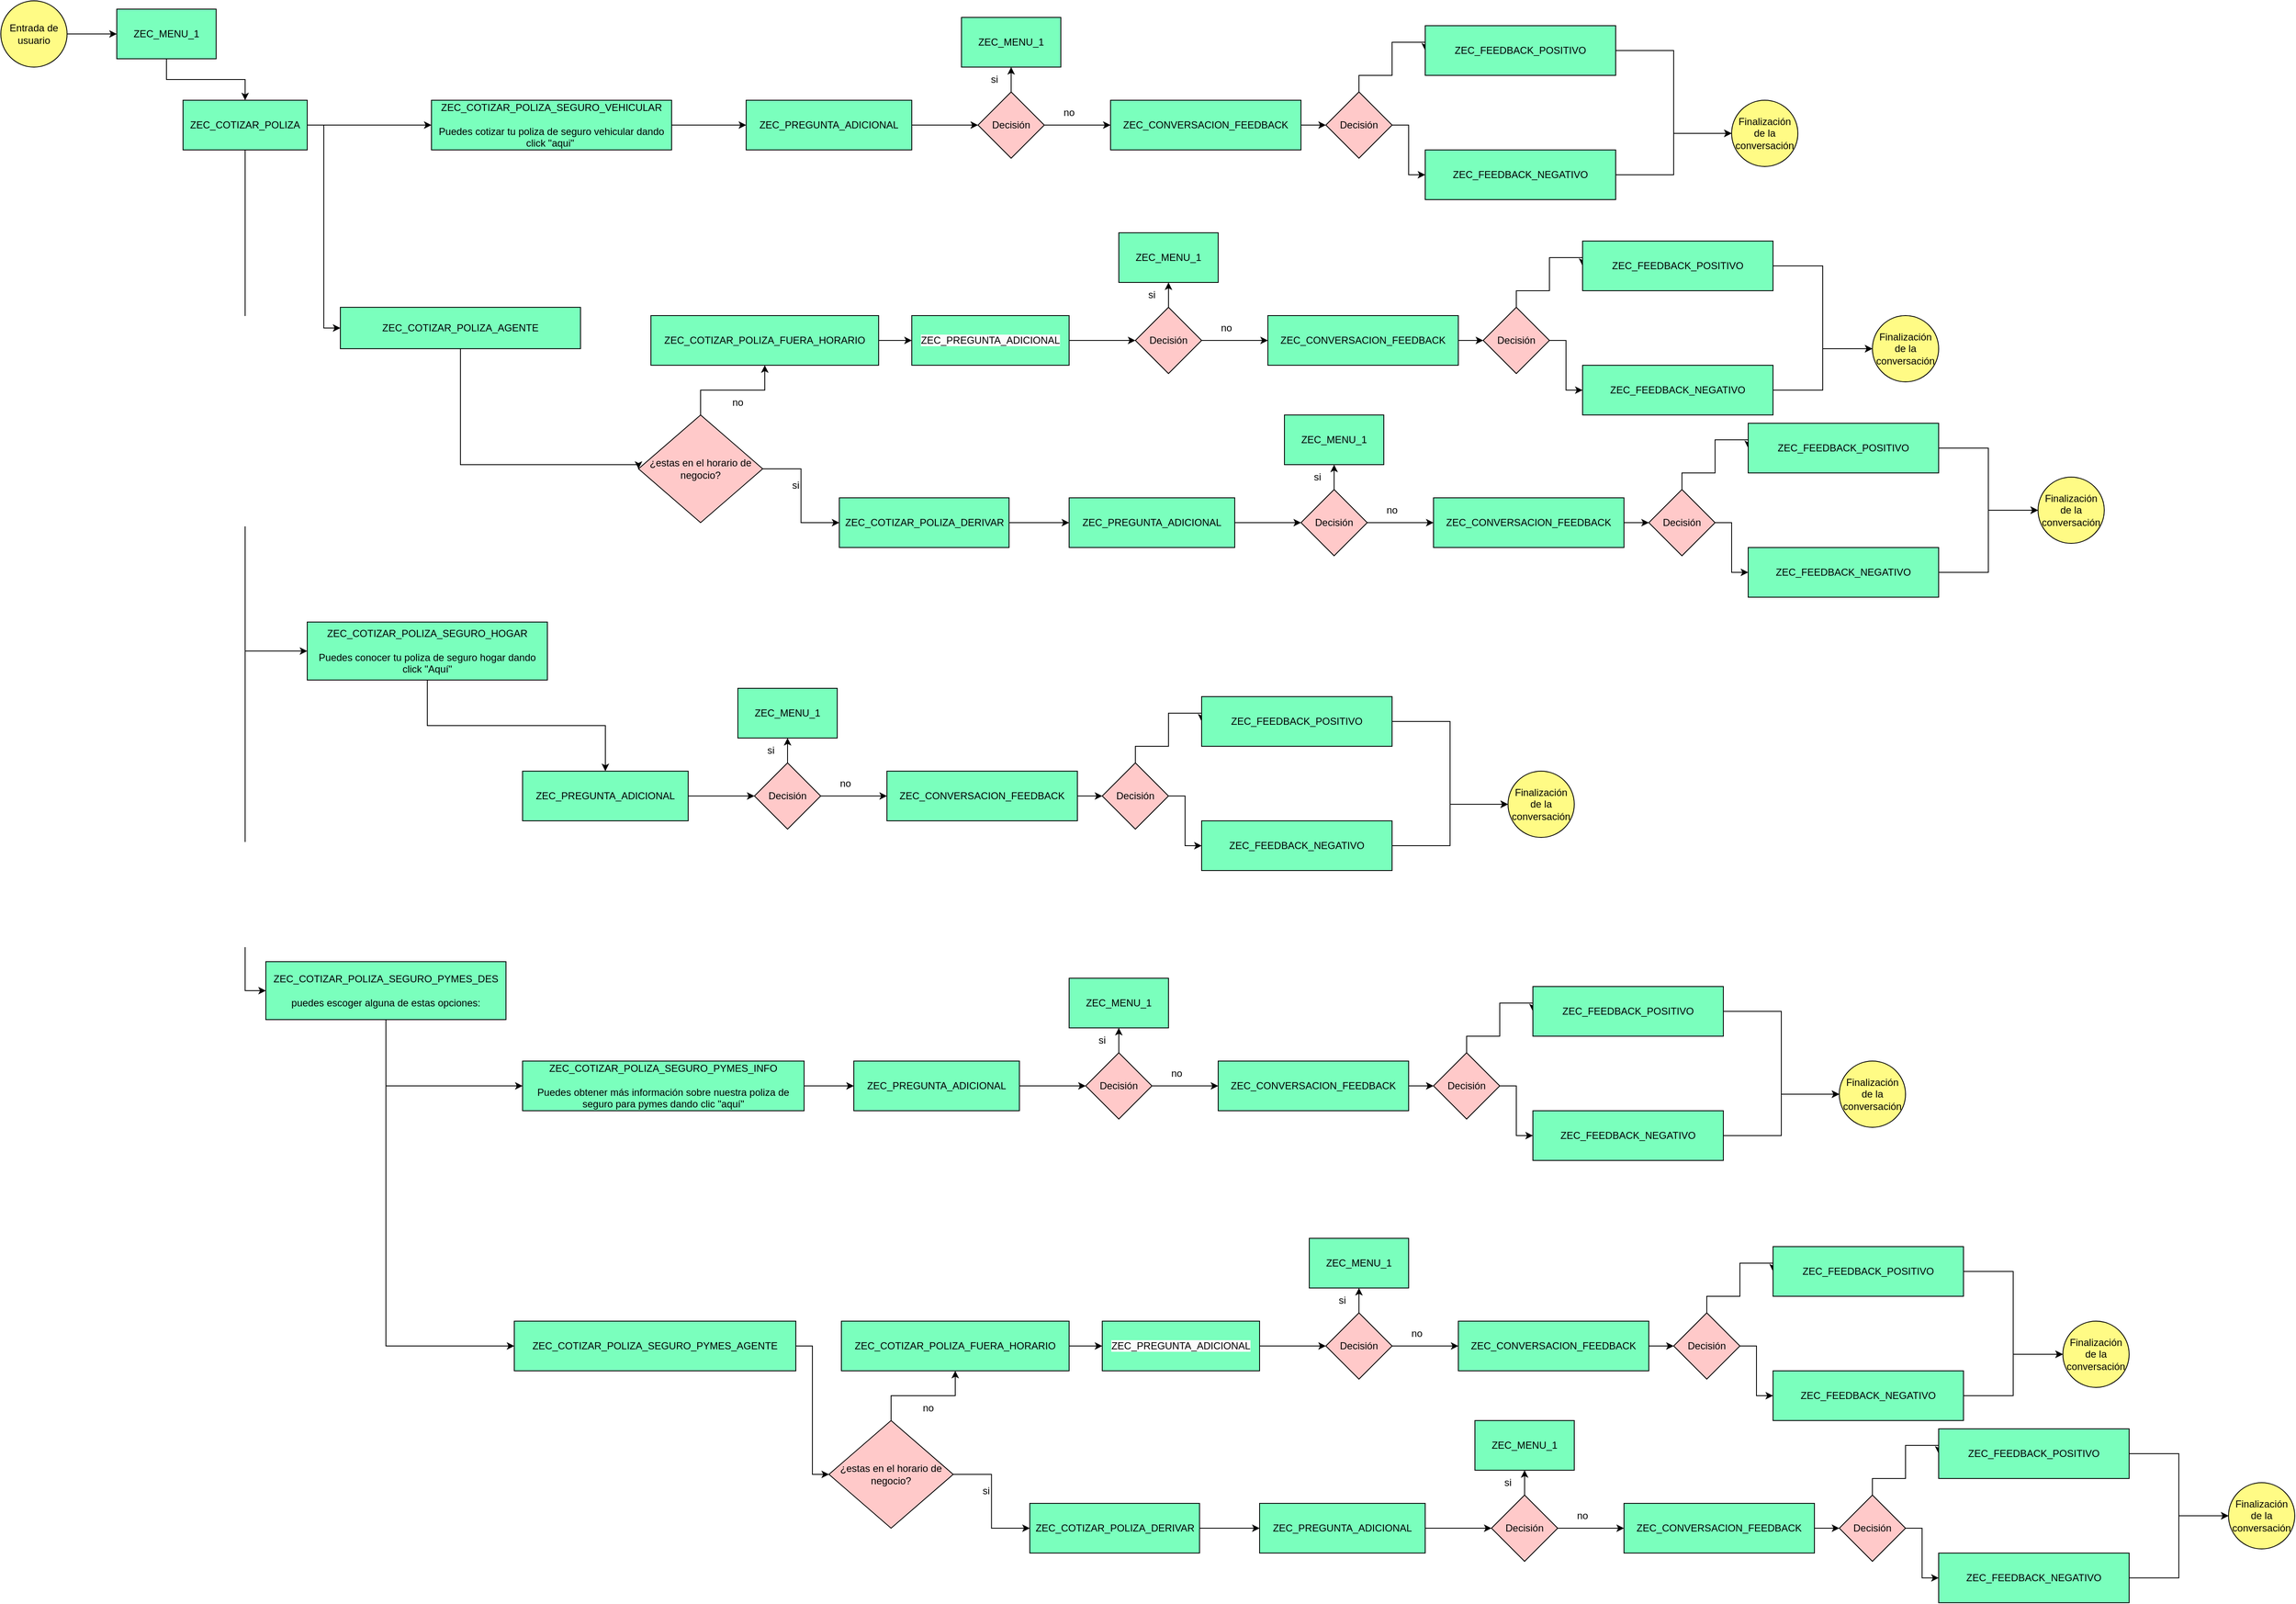 <mxfile version="21.5.1" type="device">
  <diagram name="Página-1" id="nQc89g_88eb2T7L6-0xY">
    <mxGraphModel dx="4780" dy="2547" grid="1" gridSize="10" guides="1" tooltips="1" connect="1" arrows="1" fold="1" page="1" pageScale="1" pageWidth="100000" pageHeight="100000" math="0" shadow="0">
      <root>
        <mxCell id="0" />
        <mxCell id="1" parent="0" />
        <mxCell id="BR3RLelEtrwsrw1Q8xxV-4" value="" style="edgeStyle=orthogonalEdgeStyle;rounded=0;orthogonalLoop=1;jettySize=auto;html=1;" edge="1" parent="1" source="BR3RLelEtrwsrw1Q8xxV-1" target="BR3RLelEtrwsrw1Q8xxV-3">
          <mxGeometry relative="1" as="geometry" />
        </mxCell>
        <mxCell id="BR3RLelEtrwsrw1Q8xxV-1" value="Entrada de usuario" style="ellipse;whiteSpace=wrap;html=1;aspect=fixed;fillColor=#FFFB85;" vertex="1" parent="1">
          <mxGeometry x="80" y="40" width="80" height="80" as="geometry" />
        </mxCell>
        <mxCell id="BR3RLelEtrwsrw1Q8xxV-6" value="" style="edgeStyle=orthogonalEdgeStyle;rounded=0;orthogonalLoop=1;jettySize=auto;html=1;" edge="1" parent="1" source="BR3RLelEtrwsrw1Q8xxV-3" target="BR3RLelEtrwsrw1Q8xxV-5">
          <mxGeometry relative="1" as="geometry" />
        </mxCell>
        <mxCell id="BR3RLelEtrwsrw1Q8xxV-3" value="ZEC_MENU_1" style="whiteSpace=wrap;html=1;fillColor=#7AFFBD;" vertex="1" parent="1">
          <mxGeometry x="220" y="50" width="120" height="60" as="geometry" />
        </mxCell>
        <mxCell id="BR3RLelEtrwsrw1Q8xxV-10" style="edgeStyle=orthogonalEdgeStyle;rounded=0;orthogonalLoop=1;jettySize=auto;html=1;entryX=0;entryY=0.5;entryDx=0;entryDy=0;" edge="1" parent="1" source="BR3RLelEtrwsrw1Q8xxV-5" target="BR3RLelEtrwsrw1Q8xxV-7">
          <mxGeometry relative="1" as="geometry" />
        </mxCell>
        <mxCell id="BR3RLelEtrwsrw1Q8xxV-11" style="edgeStyle=orthogonalEdgeStyle;rounded=0;orthogonalLoop=1;jettySize=auto;html=1;entryX=0;entryY=0.5;entryDx=0;entryDy=0;" edge="1" parent="1" source="BR3RLelEtrwsrw1Q8xxV-5" target="BR3RLelEtrwsrw1Q8xxV-8">
          <mxGeometry relative="1" as="geometry" />
        </mxCell>
        <mxCell id="BR3RLelEtrwsrw1Q8xxV-12" style="edgeStyle=orthogonalEdgeStyle;rounded=0;orthogonalLoop=1;jettySize=auto;html=1;entryX=0;entryY=0.5;entryDx=0;entryDy=0;" edge="1" parent="1" source="BR3RLelEtrwsrw1Q8xxV-5" target="BR3RLelEtrwsrw1Q8xxV-9">
          <mxGeometry relative="1" as="geometry" />
        </mxCell>
        <mxCell id="BR3RLelEtrwsrw1Q8xxV-132" style="edgeStyle=orthogonalEdgeStyle;rounded=0;orthogonalLoop=1;jettySize=auto;html=1;entryX=0;entryY=0.5;entryDx=0;entryDy=0;" edge="1" parent="1" source="BR3RLelEtrwsrw1Q8xxV-5" target="BR3RLelEtrwsrw1Q8xxV-131">
          <mxGeometry relative="1" as="geometry" />
        </mxCell>
        <mxCell id="BR3RLelEtrwsrw1Q8xxV-5" value="ZEC_COTIZAR_POLIZA" style="whiteSpace=wrap;html=1;fillColor=#7AFFBD;" vertex="1" parent="1">
          <mxGeometry x="300" y="160" width="150" height="60" as="geometry" />
        </mxCell>
        <mxCell id="BR3RLelEtrwsrw1Q8xxV-107" style="edgeStyle=orthogonalEdgeStyle;rounded=0;orthogonalLoop=1;jettySize=auto;html=1;entryX=0;entryY=0.5;entryDx=0;entryDy=0;" edge="1" parent="1" source="BR3RLelEtrwsrw1Q8xxV-7" target="BR3RLelEtrwsrw1Q8xxV-90">
          <mxGeometry relative="1" as="geometry" />
        </mxCell>
        <mxCell id="BR3RLelEtrwsrw1Q8xxV-7" value="ZEC_COTIZAR_POLIZA_SEGURO_VEHICULAR&lt;br&gt;&lt;br&gt;Puedes cotizar tu poliza de seguro vehicular dando click &quot;aqui&quot;&amp;nbsp;" style="rounded=0;whiteSpace=wrap;html=1;fillColor=#7AFFBD;" vertex="1" parent="1">
          <mxGeometry x="600" y="160" width="290" height="60" as="geometry" />
        </mxCell>
        <mxCell id="BR3RLelEtrwsrw1Q8xxV-36" value="" style="edgeStyle=orthogonalEdgeStyle;rounded=0;orthogonalLoop=1;jettySize=auto;html=1;entryX=0;entryY=0.5;entryDx=0;entryDy=0;" edge="1" parent="1" source="BR3RLelEtrwsrw1Q8xxV-8" target="BR3RLelEtrwsrw1Q8xxV-35">
          <mxGeometry relative="1" as="geometry">
            <Array as="points">
              <mxPoint x="635" y="600" />
              <mxPoint x="850" y="600" />
            </Array>
          </mxGeometry>
        </mxCell>
        <mxCell id="BR3RLelEtrwsrw1Q8xxV-8" value="ZEC_COTIZAR_POLIZA_AGENTE" style="rounded=0;whiteSpace=wrap;html=1;fillColor=#7AFFBD;" vertex="1" parent="1">
          <mxGeometry x="490" y="410" width="290" height="50" as="geometry" />
        </mxCell>
        <mxCell id="BR3RLelEtrwsrw1Q8xxV-14" value="" style="edgeStyle=orthogonalEdgeStyle;rounded=0;orthogonalLoop=1;jettySize=auto;html=1;" edge="1" parent="1" source="BR3RLelEtrwsrw1Q8xxV-9" target="BR3RLelEtrwsrw1Q8xxV-13">
          <mxGeometry relative="1" as="geometry" />
        </mxCell>
        <mxCell id="BR3RLelEtrwsrw1Q8xxV-9" value="ZEC_COTIZAR_POLIZA_SEGURO_HOGAR&lt;br&gt;&lt;br&gt;Puedes conocer tu poliza de seguro hogar dando click &quot;Aquí&quot;" style="rounded=0;whiteSpace=wrap;html=1;fillColor=#7AFFBD;" vertex="1" parent="1">
          <mxGeometry x="450" y="790" width="290" height="70" as="geometry" />
        </mxCell>
        <mxCell id="BR3RLelEtrwsrw1Q8xxV-16" value="" style="edgeStyle=orthogonalEdgeStyle;rounded=0;orthogonalLoop=1;jettySize=auto;html=1;" edge="1" parent="1" source="BR3RLelEtrwsrw1Q8xxV-13" target="BR3RLelEtrwsrw1Q8xxV-15">
          <mxGeometry relative="1" as="geometry" />
        </mxCell>
        <mxCell id="BR3RLelEtrwsrw1Q8xxV-13" value="ZEC_PREGUNTA_ADICIONAL" style="whiteSpace=wrap;html=1;rounded=0;fillColor=#7AFFBD;" vertex="1" parent="1">
          <mxGeometry x="710" y="970" width="200" height="60" as="geometry" />
        </mxCell>
        <mxCell id="BR3RLelEtrwsrw1Q8xxV-21" value="" style="edgeStyle=orthogonalEdgeStyle;rounded=0;orthogonalLoop=1;jettySize=auto;html=1;" edge="1" parent="1" source="BR3RLelEtrwsrw1Q8xxV-15" target="BR3RLelEtrwsrw1Q8xxV-20">
          <mxGeometry relative="1" as="geometry" />
        </mxCell>
        <mxCell id="BR3RLelEtrwsrw1Q8xxV-24" style="edgeStyle=orthogonalEdgeStyle;rounded=0;orthogonalLoop=1;jettySize=auto;html=1;entryX=0.5;entryY=1;entryDx=0;entryDy=0;" edge="1" parent="1" source="BR3RLelEtrwsrw1Q8xxV-15" target="BR3RLelEtrwsrw1Q8xxV-23">
          <mxGeometry relative="1" as="geometry" />
        </mxCell>
        <mxCell id="BR3RLelEtrwsrw1Q8xxV-15" value="Decisión" style="rhombus;whiteSpace=wrap;html=1;rounded=0;fillColor=#FFC9C9;" vertex="1" parent="1">
          <mxGeometry x="990" y="960" width="80" height="80" as="geometry" />
        </mxCell>
        <mxCell id="BR3RLelEtrwsrw1Q8xxV-17" value="si" style="text;html=1;strokeColor=none;fillColor=none;align=center;verticalAlign=middle;whiteSpace=wrap;rounded=0;" vertex="1" parent="1">
          <mxGeometry x="980" y="930" width="60" height="30" as="geometry" />
        </mxCell>
        <mxCell id="BR3RLelEtrwsrw1Q8xxV-19" value="no" style="text;html=1;strokeColor=none;fillColor=none;align=center;verticalAlign=middle;whiteSpace=wrap;rounded=0;" vertex="1" parent="1">
          <mxGeometry x="1070" y="970" width="60" height="30" as="geometry" />
        </mxCell>
        <mxCell id="BR3RLelEtrwsrw1Q8xxV-27" style="edgeStyle=orthogonalEdgeStyle;rounded=0;orthogonalLoop=1;jettySize=auto;html=1;" edge="1" parent="1" source="BR3RLelEtrwsrw1Q8xxV-20" target="BR3RLelEtrwsrw1Q8xxV-26">
          <mxGeometry relative="1" as="geometry" />
        </mxCell>
        <mxCell id="BR3RLelEtrwsrw1Q8xxV-20" value="ZEC_CONVERSACION_FEEDBACK" style="whiteSpace=wrap;html=1;rounded=0;fillColor=#7AFFBD;" vertex="1" parent="1">
          <mxGeometry x="1150" y="970" width="230" height="60" as="geometry" />
        </mxCell>
        <mxCell id="BR3RLelEtrwsrw1Q8xxV-23" value="ZEC_MENU_1" style="whiteSpace=wrap;html=1;fillColor=#7AFFBD;" vertex="1" parent="1">
          <mxGeometry x="970" y="870" width="120" height="60" as="geometry" />
        </mxCell>
        <mxCell id="BR3RLelEtrwsrw1Q8xxV-30" style="edgeStyle=orthogonalEdgeStyle;rounded=0;orthogonalLoop=1;jettySize=auto;html=1;entryX=0;entryY=0.5;entryDx=0;entryDy=0;" edge="1" parent="1" source="BR3RLelEtrwsrw1Q8xxV-26" target="BR3RLelEtrwsrw1Q8xxV-28">
          <mxGeometry relative="1" as="geometry">
            <Array as="points">
              <mxPoint x="1450" y="940" />
              <mxPoint x="1490" y="940" />
              <mxPoint x="1490" y="900" />
            </Array>
          </mxGeometry>
        </mxCell>
        <mxCell id="BR3RLelEtrwsrw1Q8xxV-31" style="edgeStyle=orthogonalEdgeStyle;rounded=0;orthogonalLoop=1;jettySize=auto;html=1;entryX=0;entryY=0.5;entryDx=0;entryDy=0;" edge="1" parent="1" source="BR3RLelEtrwsrw1Q8xxV-26" target="BR3RLelEtrwsrw1Q8xxV-29">
          <mxGeometry relative="1" as="geometry" />
        </mxCell>
        <mxCell id="BR3RLelEtrwsrw1Q8xxV-26" value="Decisión" style="rhombus;whiteSpace=wrap;html=1;rounded=0;fillColor=#FFC9C9;" vertex="1" parent="1">
          <mxGeometry x="1410" y="960" width="80" height="80" as="geometry" />
        </mxCell>
        <mxCell id="BR3RLelEtrwsrw1Q8xxV-87" style="edgeStyle=orthogonalEdgeStyle;rounded=0;orthogonalLoop=1;jettySize=auto;html=1;entryX=0;entryY=0.5;entryDx=0;entryDy=0;" edge="1" parent="1" source="BR3RLelEtrwsrw1Q8xxV-28" target="BR3RLelEtrwsrw1Q8xxV-32">
          <mxGeometry relative="1" as="geometry" />
        </mxCell>
        <mxCell id="BR3RLelEtrwsrw1Q8xxV-28" value="ZEC_FEEDBACK_POSITIVO" style="whiteSpace=wrap;html=1;rounded=0;fillColor=#7AFFBD;" vertex="1" parent="1">
          <mxGeometry x="1530" y="880" width="230" height="60" as="geometry" />
        </mxCell>
        <mxCell id="BR3RLelEtrwsrw1Q8xxV-88" style="edgeStyle=orthogonalEdgeStyle;rounded=0;orthogonalLoop=1;jettySize=auto;html=1;entryX=0;entryY=0.5;entryDx=0;entryDy=0;" edge="1" parent="1" source="BR3RLelEtrwsrw1Q8xxV-29" target="BR3RLelEtrwsrw1Q8xxV-32">
          <mxGeometry relative="1" as="geometry" />
        </mxCell>
        <mxCell id="BR3RLelEtrwsrw1Q8xxV-29" value="ZEC_FEEDBACK_NEGATIVO" style="whiteSpace=wrap;html=1;rounded=0;fillColor=#7AFFBD;" vertex="1" parent="1">
          <mxGeometry x="1530" y="1030" width="230" height="60" as="geometry" />
        </mxCell>
        <mxCell id="BR3RLelEtrwsrw1Q8xxV-32" value="Finalización de la conversación" style="ellipse;whiteSpace=wrap;html=1;aspect=fixed;fillColor=#FFFB85;" vertex="1" parent="1">
          <mxGeometry x="1900" y="970" width="80" height="80" as="geometry" />
        </mxCell>
        <mxCell id="BR3RLelEtrwsrw1Q8xxV-41" value="" style="edgeStyle=orthogonalEdgeStyle;rounded=0;orthogonalLoop=1;jettySize=auto;html=1;" edge="1" parent="1" source="BR3RLelEtrwsrw1Q8xxV-35" target="BR3RLelEtrwsrw1Q8xxV-40">
          <mxGeometry relative="1" as="geometry" />
        </mxCell>
        <mxCell id="BR3RLelEtrwsrw1Q8xxV-45" value="" style="edgeStyle=orthogonalEdgeStyle;rounded=0;orthogonalLoop=1;jettySize=auto;html=1;" edge="1" parent="1" source="BR3RLelEtrwsrw1Q8xxV-35" target="BR3RLelEtrwsrw1Q8xxV-44">
          <mxGeometry relative="1" as="geometry" />
        </mxCell>
        <mxCell id="BR3RLelEtrwsrw1Q8xxV-35" value="¿estas en el horario de negocio?" style="rhombus;whiteSpace=wrap;html=1;rounded=0;fillColor=#FFC9C9;" vertex="1" parent="1">
          <mxGeometry x="850" y="540" width="150" height="130" as="geometry" />
        </mxCell>
        <mxCell id="BR3RLelEtrwsrw1Q8xxV-38" value="si" style="text;html=1;strokeColor=none;fillColor=none;align=center;verticalAlign=middle;whiteSpace=wrap;rounded=0;" vertex="1" parent="1">
          <mxGeometry x="1010" y="610" width="60" height="30" as="geometry" />
        </mxCell>
        <mxCell id="BR3RLelEtrwsrw1Q8xxV-83" style="edgeStyle=orthogonalEdgeStyle;rounded=0;orthogonalLoop=1;jettySize=auto;html=1;entryX=0;entryY=0.5;entryDx=0;entryDy=0;" edge="1" parent="1" source="BR3RLelEtrwsrw1Q8xxV-40" target="BR3RLelEtrwsrw1Q8xxV-67">
          <mxGeometry relative="1" as="geometry" />
        </mxCell>
        <mxCell id="BR3RLelEtrwsrw1Q8xxV-40" value="ZEC_COTIZAR_POLIZA_DERIVAR" style="whiteSpace=wrap;html=1;rounded=0;fillColor=#7AFFBD;" vertex="1" parent="1">
          <mxGeometry x="1092.5" y="640" width="205" height="60" as="geometry" />
        </mxCell>
        <mxCell id="BR3RLelEtrwsrw1Q8xxV-43" value="no" style="text;html=1;strokeColor=none;fillColor=none;align=center;verticalAlign=middle;whiteSpace=wrap;rounded=0;" vertex="1" parent="1">
          <mxGeometry x="940" y="510" width="60" height="30" as="geometry" />
        </mxCell>
        <mxCell id="BR3RLelEtrwsrw1Q8xxV-47" value="" style="edgeStyle=orthogonalEdgeStyle;rounded=0;orthogonalLoop=1;jettySize=auto;html=1;" edge="1" parent="1" source="BR3RLelEtrwsrw1Q8xxV-44" target="BR3RLelEtrwsrw1Q8xxV-46">
          <mxGeometry relative="1" as="geometry" />
        </mxCell>
        <mxCell id="BR3RLelEtrwsrw1Q8xxV-44" value="ZEC_COTIZAR_POLIZA_FUERA_HORARIO" style="whiteSpace=wrap;html=1;rounded=0;fillColor=#7AFFBD;" vertex="1" parent="1">
          <mxGeometry x="865" y="420" width="275" height="60" as="geometry" />
        </mxCell>
        <mxCell id="BR3RLelEtrwsrw1Q8xxV-64" style="edgeStyle=orthogonalEdgeStyle;rounded=0;orthogonalLoop=1;jettySize=auto;html=1;entryX=0;entryY=0.5;entryDx=0;entryDy=0;" edge="1" parent="1" source="BR3RLelEtrwsrw1Q8xxV-46" target="BR3RLelEtrwsrw1Q8xxV-50">
          <mxGeometry relative="1" as="geometry" />
        </mxCell>
        <mxCell id="BR3RLelEtrwsrw1Q8xxV-46" value="&lt;span style=&quot;color: rgb(0, 0, 0); font-family: Helvetica; font-size: 12px; font-style: normal; font-variant-ligatures: normal; font-variant-caps: normal; font-weight: 400; letter-spacing: normal; orphans: 2; text-align: center; text-indent: 0px; text-transform: none; widows: 2; word-spacing: 0px; -webkit-text-stroke-width: 0px; background-color: rgb(251, 251, 251); text-decoration-thickness: initial; text-decoration-style: initial; text-decoration-color: initial; float: none; display: inline !important;&quot;&gt;ZEC_PREGUNTA_ADICIONAL&lt;/span&gt;" style="rounded=0;whiteSpace=wrap;html=1;fillColor=#7AFFBD;" vertex="1" parent="1">
          <mxGeometry x="1180" y="420" width="190" height="60" as="geometry" />
        </mxCell>
        <mxCell id="BR3RLelEtrwsrw1Q8xxV-48" value="" style="edgeStyle=orthogonalEdgeStyle;rounded=0;orthogonalLoop=1;jettySize=auto;html=1;" edge="1" parent="1" source="BR3RLelEtrwsrw1Q8xxV-50" target="BR3RLelEtrwsrw1Q8xxV-54">
          <mxGeometry relative="1" as="geometry" />
        </mxCell>
        <mxCell id="BR3RLelEtrwsrw1Q8xxV-49" style="edgeStyle=orthogonalEdgeStyle;rounded=0;orthogonalLoop=1;jettySize=auto;html=1;entryX=0.5;entryY=1;entryDx=0;entryDy=0;" edge="1" parent="1" source="BR3RLelEtrwsrw1Q8xxV-50" target="BR3RLelEtrwsrw1Q8xxV-55">
          <mxGeometry relative="1" as="geometry" />
        </mxCell>
        <mxCell id="BR3RLelEtrwsrw1Q8xxV-50" value="Decisión" style="rhombus;whiteSpace=wrap;html=1;rounded=0;fillColor=#FFC9C9;" vertex="1" parent="1">
          <mxGeometry x="1450" y="410" width="80" height="80" as="geometry" />
        </mxCell>
        <mxCell id="BR3RLelEtrwsrw1Q8xxV-51" value="si" style="text;html=1;strokeColor=none;fillColor=none;align=center;verticalAlign=middle;whiteSpace=wrap;rounded=0;" vertex="1" parent="1">
          <mxGeometry x="1440" y="380" width="60" height="30" as="geometry" />
        </mxCell>
        <mxCell id="BR3RLelEtrwsrw1Q8xxV-52" value="no" style="text;html=1;strokeColor=none;fillColor=none;align=center;verticalAlign=middle;whiteSpace=wrap;rounded=0;" vertex="1" parent="1">
          <mxGeometry x="1530" y="420" width="60" height="30" as="geometry" />
        </mxCell>
        <mxCell id="BR3RLelEtrwsrw1Q8xxV-53" style="edgeStyle=orthogonalEdgeStyle;rounded=0;orthogonalLoop=1;jettySize=auto;html=1;" edge="1" parent="1" source="BR3RLelEtrwsrw1Q8xxV-54" target="BR3RLelEtrwsrw1Q8xxV-58">
          <mxGeometry relative="1" as="geometry" />
        </mxCell>
        <mxCell id="BR3RLelEtrwsrw1Q8xxV-54" value="ZEC_CONVERSACION_FEEDBACK" style="whiteSpace=wrap;html=1;rounded=0;fillColor=#7AFFBD;" vertex="1" parent="1">
          <mxGeometry x="1610" y="420" width="230" height="60" as="geometry" />
        </mxCell>
        <mxCell id="BR3RLelEtrwsrw1Q8xxV-55" value="ZEC_MENU_1" style="whiteSpace=wrap;html=1;fillColor=#7AFFBD;" vertex="1" parent="1">
          <mxGeometry x="1430" y="320" width="120" height="60" as="geometry" />
        </mxCell>
        <mxCell id="BR3RLelEtrwsrw1Q8xxV-56" style="edgeStyle=orthogonalEdgeStyle;rounded=0;orthogonalLoop=1;jettySize=auto;html=1;entryX=0;entryY=0.5;entryDx=0;entryDy=0;" edge="1" parent="1" source="BR3RLelEtrwsrw1Q8xxV-58" target="BR3RLelEtrwsrw1Q8xxV-60">
          <mxGeometry relative="1" as="geometry">
            <Array as="points">
              <mxPoint x="1910" y="390" />
              <mxPoint x="1950" y="390" />
              <mxPoint x="1950" y="350" />
            </Array>
          </mxGeometry>
        </mxCell>
        <mxCell id="BR3RLelEtrwsrw1Q8xxV-57" style="edgeStyle=orthogonalEdgeStyle;rounded=0;orthogonalLoop=1;jettySize=auto;html=1;entryX=0;entryY=0.5;entryDx=0;entryDy=0;" edge="1" parent="1" source="BR3RLelEtrwsrw1Q8xxV-58" target="BR3RLelEtrwsrw1Q8xxV-62">
          <mxGeometry relative="1" as="geometry" />
        </mxCell>
        <mxCell id="BR3RLelEtrwsrw1Q8xxV-58" value="Decisión" style="rhombus;whiteSpace=wrap;html=1;rounded=0;fillColor=#FFC9C9;" vertex="1" parent="1">
          <mxGeometry x="1870" y="410" width="80" height="80" as="geometry" />
        </mxCell>
        <mxCell id="BR3RLelEtrwsrw1Q8xxV-59" style="edgeStyle=orthogonalEdgeStyle;rounded=0;orthogonalLoop=1;jettySize=auto;html=1;entryX=0;entryY=0.5;entryDx=0;entryDy=0;" edge="1" parent="1" source="BR3RLelEtrwsrw1Q8xxV-60" target="BR3RLelEtrwsrw1Q8xxV-63">
          <mxGeometry relative="1" as="geometry" />
        </mxCell>
        <mxCell id="BR3RLelEtrwsrw1Q8xxV-60" value="ZEC_FEEDBACK_POSITIVO" style="whiteSpace=wrap;html=1;rounded=0;fillColor=#7AFFBD;" vertex="1" parent="1">
          <mxGeometry x="1990" y="330" width="230" height="60" as="geometry" />
        </mxCell>
        <mxCell id="BR3RLelEtrwsrw1Q8xxV-61" style="edgeStyle=orthogonalEdgeStyle;rounded=0;orthogonalLoop=1;jettySize=auto;html=1;entryX=0;entryY=0.5;entryDx=0;entryDy=0;" edge="1" parent="1" source="BR3RLelEtrwsrw1Q8xxV-62" target="BR3RLelEtrwsrw1Q8xxV-63">
          <mxGeometry relative="1" as="geometry" />
        </mxCell>
        <mxCell id="BR3RLelEtrwsrw1Q8xxV-62" value="ZEC_FEEDBACK_NEGATIVO" style="whiteSpace=wrap;html=1;rounded=0;fillColor=#7AFFBD;" vertex="1" parent="1">
          <mxGeometry x="1990" y="480" width="230" height="60" as="geometry" />
        </mxCell>
        <mxCell id="BR3RLelEtrwsrw1Q8xxV-63" value="Finalización de la conversación" style="ellipse;whiteSpace=wrap;html=1;aspect=fixed;fillColor=#FFFB85;" vertex="1" parent="1">
          <mxGeometry x="2340" y="420" width="80" height="80" as="geometry" />
        </mxCell>
        <mxCell id="BR3RLelEtrwsrw1Q8xxV-66" value="" style="edgeStyle=orthogonalEdgeStyle;rounded=0;orthogonalLoop=1;jettySize=auto;html=1;" edge="1" parent="1" source="BR3RLelEtrwsrw1Q8xxV-67" target="BR3RLelEtrwsrw1Q8xxV-70">
          <mxGeometry relative="1" as="geometry" />
        </mxCell>
        <mxCell id="BR3RLelEtrwsrw1Q8xxV-67" value="ZEC_PREGUNTA_ADICIONAL" style="whiteSpace=wrap;html=1;rounded=0;fillColor=#7AFFBD;" vertex="1" parent="1">
          <mxGeometry x="1370" y="640" width="200" height="60" as="geometry" />
        </mxCell>
        <mxCell id="BR3RLelEtrwsrw1Q8xxV-68" value="" style="edgeStyle=orthogonalEdgeStyle;rounded=0;orthogonalLoop=1;jettySize=auto;html=1;" edge="1" parent="1" source="BR3RLelEtrwsrw1Q8xxV-70" target="BR3RLelEtrwsrw1Q8xxV-74">
          <mxGeometry relative="1" as="geometry" />
        </mxCell>
        <mxCell id="BR3RLelEtrwsrw1Q8xxV-69" style="edgeStyle=orthogonalEdgeStyle;rounded=0;orthogonalLoop=1;jettySize=auto;html=1;entryX=0.5;entryY=1;entryDx=0;entryDy=0;" edge="1" parent="1" source="BR3RLelEtrwsrw1Q8xxV-70" target="BR3RLelEtrwsrw1Q8xxV-75">
          <mxGeometry relative="1" as="geometry" />
        </mxCell>
        <mxCell id="BR3RLelEtrwsrw1Q8xxV-70" value="Decisión" style="rhombus;whiteSpace=wrap;html=1;rounded=0;fillColor=#FFC9C9;" vertex="1" parent="1">
          <mxGeometry x="1650" y="630" width="80" height="80" as="geometry" />
        </mxCell>
        <mxCell id="BR3RLelEtrwsrw1Q8xxV-71" value="si" style="text;html=1;strokeColor=none;fillColor=none;align=center;verticalAlign=middle;whiteSpace=wrap;rounded=0;" vertex="1" parent="1">
          <mxGeometry x="1640" y="600" width="60" height="30" as="geometry" />
        </mxCell>
        <mxCell id="BR3RLelEtrwsrw1Q8xxV-72" value="no" style="text;html=1;strokeColor=none;fillColor=none;align=center;verticalAlign=middle;whiteSpace=wrap;rounded=0;" vertex="1" parent="1">
          <mxGeometry x="1730" y="640" width="60" height="30" as="geometry" />
        </mxCell>
        <mxCell id="BR3RLelEtrwsrw1Q8xxV-73" style="edgeStyle=orthogonalEdgeStyle;rounded=0;orthogonalLoop=1;jettySize=auto;html=1;" edge="1" parent="1" source="BR3RLelEtrwsrw1Q8xxV-74" target="BR3RLelEtrwsrw1Q8xxV-78">
          <mxGeometry relative="1" as="geometry" />
        </mxCell>
        <mxCell id="BR3RLelEtrwsrw1Q8xxV-74" value="ZEC_CONVERSACION_FEEDBACK" style="whiteSpace=wrap;html=1;rounded=0;fillColor=#7AFFBD;" vertex="1" parent="1">
          <mxGeometry x="1810" y="640" width="230" height="60" as="geometry" />
        </mxCell>
        <mxCell id="BR3RLelEtrwsrw1Q8xxV-75" value="ZEC_MENU_1" style="whiteSpace=wrap;html=1;fillColor=#7AFFBD;" vertex="1" parent="1">
          <mxGeometry x="1630" y="540" width="120" height="60" as="geometry" />
        </mxCell>
        <mxCell id="BR3RLelEtrwsrw1Q8xxV-76" style="edgeStyle=orthogonalEdgeStyle;rounded=0;orthogonalLoop=1;jettySize=auto;html=1;entryX=0;entryY=0.5;entryDx=0;entryDy=0;" edge="1" parent="1" source="BR3RLelEtrwsrw1Q8xxV-78" target="BR3RLelEtrwsrw1Q8xxV-80">
          <mxGeometry relative="1" as="geometry">
            <Array as="points">
              <mxPoint x="2110" y="610" />
              <mxPoint x="2150" y="610" />
              <mxPoint x="2150" y="570" />
            </Array>
          </mxGeometry>
        </mxCell>
        <mxCell id="BR3RLelEtrwsrw1Q8xxV-77" style="edgeStyle=orthogonalEdgeStyle;rounded=0;orthogonalLoop=1;jettySize=auto;html=1;entryX=0;entryY=0.5;entryDx=0;entryDy=0;" edge="1" parent="1" source="BR3RLelEtrwsrw1Q8xxV-78" target="BR3RLelEtrwsrw1Q8xxV-82">
          <mxGeometry relative="1" as="geometry" />
        </mxCell>
        <mxCell id="BR3RLelEtrwsrw1Q8xxV-78" value="Decisión" style="rhombus;whiteSpace=wrap;html=1;rounded=0;fillColor=#FFC9C9;" vertex="1" parent="1">
          <mxGeometry x="2070" y="630" width="80" height="80" as="geometry" />
        </mxCell>
        <mxCell id="BR3RLelEtrwsrw1Q8xxV-85" style="edgeStyle=orthogonalEdgeStyle;rounded=0;orthogonalLoop=1;jettySize=auto;html=1;entryX=0;entryY=0.5;entryDx=0;entryDy=0;" edge="1" parent="1" source="BR3RLelEtrwsrw1Q8xxV-80" target="BR3RLelEtrwsrw1Q8xxV-84">
          <mxGeometry relative="1" as="geometry" />
        </mxCell>
        <mxCell id="BR3RLelEtrwsrw1Q8xxV-80" value="ZEC_FEEDBACK_POSITIVO" style="whiteSpace=wrap;html=1;rounded=0;fillColor=#7AFFBD;" vertex="1" parent="1">
          <mxGeometry x="2190" y="550" width="230" height="60" as="geometry" />
        </mxCell>
        <mxCell id="BR3RLelEtrwsrw1Q8xxV-86" style="edgeStyle=orthogonalEdgeStyle;rounded=0;orthogonalLoop=1;jettySize=auto;html=1;entryX=0;entryY=0.5;entryDx=0;entryDy=0;" edge="1" parent="1" source="BR3RLelEtrwsrw1Q8xxV-82" target="BR3RLelEtrwsrw1Q8xxV-84">
          <mxGeometry relative="1" as="geometry" />
        </mxCell>
        <mxCell id="BR3RLelEtrwsrw1Q8xxV-82" value="ZEC_FEEDBACK_NEGATIVO" style="whiteSpace=wrap;html=1;rounded=0;fillColor=#7AFFBD;" vertex="1" parent="1">
          <mxGeometry x="2190" y="700" width="230" height="60" as="geometry" />
        </mxCell>
        <mxCell id="BR3RLelEtrwsrw1Q8xxV-84" value="Finalización de la conversación" style="ellipse;whiteSpace=wrap;html=1;aspect=fixed;fillColor=#FFFB85;" vertex="1" parent="1">
          <mxGeometry x="2540" y="615" width="80" height="80" as="geometry" />
        </mxCell>
        <mxCell id="BR3RLelEtrwsrw1Q8xxV-89" value="" style="edgeStyle=orthogonalEdgeStyle;rounded=0;orthogonalLoop=1;jettySize=auto;html=1;" edge="1" parent="1" source="BR3RLelEtrwsrw1Q8xxV-90" target="BR3RLelEtrwsrw1Q8xxV-93">
          <mxGeometry relative="1" as="geometry" />
        </mxCell>
        <mxCell id="BR3RLelEtrwsrw1Q8xxV-90" value="ZEC_PREGUNTA_ADICIONAL" style="whiteSpace=wrap;html=1;rounded=0;fillColor=#7AFFBD;" vertex="1" parent="1">
          <mxGeometry x="980" y="160" width="200" height="60" as="geometry" />
        </mxCell>
        <mxCell id="BR3RLelEtrwsrw1Q8xxV-91" value="" style="edgeStyle=orthogonalEdgeStyle;rounded=0;orthogonalLoop=1;jettySize=auto;html=1;" edge="1" parent="1" source="BR3RLelEtrwsrw1Q8xxV-93" target="BR3RLelEtrwsrw1Q8xxV-97">
          <mxGeometry relative="1" as="geometry" />
        </mxCell>
        <mxCell id="BR3RLelEtrwsrw1Q8xxV-92" style="edgeStyle=orthogonalEdgeStyle;rounded=0;orthogonalLoop=1;jettySize=auto;html=1;entryX=0.5;entryY=1;entryDx=0;entryDy=0;" edge="1" parent="1" source="BR3RLelEtrwsrw1Q8xxV-93" target="BR3RLelEtrwsrw1Q8xxV-98">
          <mxGeometry relative="1" as="geometry" />
        </mxCell>
        <mxCell id="BR3RLelEtrwsrw1Q8xxV-93" value="Decisión" style="rhombus;whiteSpace=wrap;html=1;rounded=0;fillColor=#FFC9C9;" vertex="1" parent="1">
          <mxGeometry x="1260" y="150" width="80" height="80" as="geometry" />
        </mxCell>
        <mxCell id="BR3RLelEtrwsrw1Q8xxV-94" value="si" style="text;html=1;strokeColor=none;fillColor=none;align=center;verticalAlign=middle;whiteSpace=wrap;rounded=0;" vertex="1" parent="1">
          <mxGeometry x="1250" y="120" width="60" height="30" as="geometry" />
        </mxCell>
        <mxCell id="BR3RLelEtrwsrw1Q8xxV-95" value="no" style="text;html=1;strokeColor=none;fillColor=none;align=center;verticalAlign=middle;whiteSpace=wrap;rounded=0;" vertex="1" parent="1">
          <mxGeometry x="1340" y="160" width="60" height="30" as="geometry" />
        </mxCell>
        <mxCell id="BR3RLelEtrwsrw1Q8xxV-96" style="edgeStyle=orthogonalEdgeStyle;rounded=0;orthogonalLoop=1;jettySize=auto;html=1;" edge="1" parent="1" source="BR3RLelEtrwsrw1Q8xxV-97" target="BR3RLelEtrwsrw1Q8xxV-101">
          <mxGeometry relative="1" as="geometry" />
        </mxCell>
        <mxCell id="BR3RLelEtrwsrw1Q8xxV-97" value="ZEC_CONVERSACION_FEEDBACK" style="whiteSpace=wrap;html=1;rounded=0;fillColor=#7AFFBD;" vertex="1" parent="1">
          <mxGeometry x="1420" y="160" width="230" height="60" as="geometry" />
        </mxCell>
        <mxCell id="BR3RLelEtrwsrw1Q8xxV-98" value="ZEC_MENU_1" style="whiteSpace=wrap;html=1;fillColor=#7AFFBD;" vertex="1" parent="1">
          <mxGeometry x="1240" y="60" width="120" height="60" as="geometry" />
        </mxCell>
        <mxCell id="BR3RLelEtrwsrw1Q8xxV-99" style="edgeStyle=orthogonalEdgeStyle;rounded=0;orthogonalLoop=1;jettySize=auto;html=1;entryX=0;entryY=0.5;entryDx=0;entryDy=0;" edge="1" parent="1" source="BR3RLelEtrwsrw1Q8xxV-101" target="BR3RLelEtrwsrw1Q8xxV-103">
          <mxGeometry relative="1" as="geometry">
            <Array as="points">
              <mxPoint x="1720" y="130" />
              <mxPoint x="1760" y="130" />
              <mxPoint x="1760" y="90" />
            </Array>
          </mxGeometry>
        </mxCell>
        <mxCell id="BR3RLelEtrwsrw1Q8xxV-100" style="edgeStyle=orthogonalEdgeStyle;rounded=0;orthogonalLoop=1;jettySize=auto;html=1;entryX=0;entryY=0.5;entryDx=0;entryDy=0;" edge="1" parent="1" source="BR3RLelEtrwsrw1Q8xxV-101" target="BR3RLelEtrwsrw1Q8xxV-105">
          <mxGeometry relative="1" as="geometry" />
        </mxCell>
        <mxCell id="BR3RLelEtrwsrw1Q8xxV-101" value="Decisión" style="rhombus;whiteSpace=wrap;html=1;rounded=0;fillColor=#FFC9C9;" vertex="1" parent="1">
          <mxGeometry x="1680" y="150" width="80" height="80" as="geometry" />
        </mxCell>
        <mxCell id="BR3RLelEtrwsrw1Q8xxV-102" style="edgeStyle=orthogonalEdgeStyle;rounded=0;orthogonalLoop=1;jettySize=auto;html=1;entryX=0;entryY=0.5;entryDx=0;entryDy=0;" edge="1" parent="1" source="BR3RLelEtrwsrw1Q8xxV-103" target="BR3RLelEtrwsrw1Q8xxV-106">
          <mxGeometry relative="1" as="geometry" />
        </mxCell>
        <mxCell id="BR3RLelEtrwsrw1Q8xxV-103" value="ZEC_FEEDBACK_POSITIVO" style="whiteSpace=wrap;html=1;rounded=0;fillColor=#7AFFBD;" vertex="1" parent="1">
          <mxGeometry x="1800" y="70" width="230" height="60" as="geometry" />
        </mxCell>
        <mxCell id="BR3RLelEtrwsrw1Q8xxV-104" style="edgeStyle=orthogonalEdgeStyle;rounded=0;orthogonalLoop=1;jettySize=auto;html=1;entryX=0;entryY=0.5;entryDx=0;entryDy=0;" edge="1" parent="1" source="BR3RLelEtrwsrw1Q8xxV-105" target="BR3RLelEtrwsrw1Q8xxV-106">
          <mxGeometry relative="1" as="geometry" />
        </mxCell>
        <mxCell id="BR3RLelEtrwsrw1Q8xxV-105" value="ZEC_FEEDBACK_NEGATIVO" style="whiteSpace=wrap;html=1;rounded=0;fillColor=#7AFFBD;" vertex="1" parent="1">
          <mxGeometry x="1800" y="220" width="230" height="60" as="geometry" />
        </mxCell>
        <mxCell id="BR3RLelEtrwsrw1Q8xxV-106" value="Finalización de la conversación" style="ellipse;whiteSpace=wrap;html=1;aspect=fixed;fillColor=#FFFB85;" vertex="1" parent="1">
          <mxGeometry x="2170" y="160" width="80" height="80" as="geometry" />
        </mxCell>
        <mxCell id="BR3RLelEtrwsrw1Q8xxV-134" style="edgeStyle=orthogonalEdgeStyle;rounded=0;orthogonalLoop=1;jettySize=auto;html=1;entryX=0;entryY=0.5;entryDx=0;entryDy=0;exitX=0.5;exitY=1;exitDx=0;exitDy=0;" edge="1" parent="1" source="BR3RLelEtrwsrw1Q8xxV-131" target="BR3RLelEtrwsrw1Q8xxV-133">
          <mxGeometry relative="1" as="geometry" />
        </mxCell>
        <mxCell id="BR3RLelEtrwsrw1Q8xxV-136" style="edgeStyle=orthogonalEdgeStyle;rounded=0;orthogonalLoop=1;jettySize=auto;html=1;entryX=0;entryY=0.5;entryDx=0;entryDy=0;" edge="1" parent="1" source="BR3RLelEtrwsrw1Q8xxV-131" target="BR3RLelEtrwsrw1Q8xxV-135">
          <mxGeometry relative="1" as="geometry">
            <Array as="points">
              <mxPoint x="545" y="1664" />
            </Array>
          </mxGeometry>
        </mxCell>
        <mxCell id="BR3RLelEtrwsrw1Q8xxV-131" value="ZEC_COTIZAR_POLIZA_SEGURO_PYMES_DES&lt;br&gt;&lt;br&gt;puedes escoger alguna de estas opciones:" style="rounded=0;whiteSpace=wrap;html=1;fillColor=#7AFFBD;" vertex="1" parent="1">
          <mxGeometry x="400" y="1200" width="290" height="70" as="geometry" />
        </mxCell>
        <mxCell id="BR3RLelEtrwsrw1Q8xxV-155" style="edgeStyle=orthogonalEdgeStyle;rounded=0;orthogonalLoop=1;jettySize=auto;html=1;entryX=0;entryY=0.5;entryDx=0;entryDy=0;" edge="1" parent="1" source="BR3RLelEtrwsrw1Q8xxV-133" target="BR3RLelEtrwsrw1Q8xxV-138">
          <mxGeometry relative="1" as="geometry" />
        </mxCell>
        <mxCell id="BR3RLelEtrwsrw1Q8xxV-133" value="ZEC_COTIZAR_POLIZA_SEGURO_PYMES_INFO&lt;br&gt;&lt;br&gt;Puedes obtener más información sobre nuestra poliza de seguro para pymes dando clic &quot;aquí&quot;" style="whiteSpace=wrap;html=1;rounded=0;fillColor=#7AFFBD;" vertex="1" parent="1">
          <mxGeometry x="710" y="1320" width="340" height="60" as="geometry" />
        </mxCell>
        <mxCell id="BR3RLelEtrwsrw1Q8xxV-202" style="edgeStyle=orthogonalEdgeStyle;rounded=0;orthogonalLoop=1;jettySize=auto;html=1;entryX=0;entryY=0.5;entryDx=0;entryDy=0;" edge="1" parent="1" source="BR3RLelEtrwsrw1Q8xxV-135" target="BR3RLelEtrwsrw1Q8xxV-158">
          <mxGeometry relative="1" as="geometry" />
        </mxCell>
        <mxCell id="BR3RLelEtrwsrw1Q8xxV-135" value="ZEC_COTIZAR_POLIZA_SEGURO_PYMES_AGENTE" style="whiteSpace=wrap;html=1;rounded=0;fillColor=#7AFFBD;" vertex="1" parent="1">
          <mxGeometry x="700" y="1634" width="340" height="60" as="geometry" />
        </mxCell>
        <mxCell id="BR3RLelEtrwsrw1Q8xxV-137" value="" style="edgeStyle=orthogonalEdgeStyle;rounded=0;orthogonalLoop=1;jettySize=auto;html=1;" edge="1" parent="1" source="BR3RLelEtrwsrw1Q8xxV-138" target="BR3RLelEtrwsrw1Q8xxV-141">
          <mxGeometry relative="1" as="geometry" />
        </mxCell>
        <mxCell id="BR3RLelEtrwsrw1Q8xxV-138" value="ZEC_PREGUNTA_ADICIONAL" style="whiteSpace=wrap;html=1;rounded=0;fillColor=#7AFFBD;" vertex="1" parent="1">
          <mxGeometry x="1110" y="1320" width="200" height="60" as="geometry" />
        </mxCell>
        <mxCell id="BR3RLelEtrwsrw1Q8xxV-139" value="" style="edgeStyle=orthogonalEdgeStyle;rounded=0;orthogonalLoop=1;jettySize=auto;html=1;" edge="1" parent="1" source="BR3RLelEtrwsrw1Q8xxV-141" target="BR3RLelEtrwsrw1Q8xxV-145">
          <mxGeometry relative="1" as="geometry" />
        </mxCell>
        <mxCell id="BR3RLelEtrwsrw1Q8xxV-140" style="edgeStyle=orthogonalEdgeStyle;rounded=0;orthogonalLoop=1;jettySize=auto;html=1;entryX=0.5;entryY=1;entryDx=0;entryDy=0;" edge="1" parent="1" source="BR3RLelEtrwsrw1Q8xxV-141" target="BR3RLelEtrwsrw1Q8xxV-146">
          <mxGeometry relative="1" as="geometry" />
        </mxCell>
        <mxCell id="BR3RLelEtrwsrw1Q8xxV-141" value="Decisión" style="rhombus;whiteSpace=wrap;html=1;rounded=0;fillColor=#FFC9C9;" vertex="1" parent="1">
          <mxGeometry x="1390" y="1310" width="80" height="80" as="geometry" />
        </mxCell>
        <mxCell id="BR3RLelEtrwsrw1Q8xxV-142" value="si" style="text;html=1;strokeColor=none;fillColor=none;align=center;verticalAlign=middle;whiteSpace=wrap;rounded=0;" vertex="1" parent="1">
          <mxGeometry x="1380" y="1280" width="60" height="30" as="geometry" />
        </mxCell>
        <mxCell id="BR3RLelEtrwsrw1Q8xxV-143" value="no" style="text;html=1;strokeColor=none;fillColor=none;align=center;verticalAlign=middle;whiteSpace=wrap;rounded=0;" vertex="1" parent="1">
          <mxGeometry x="1470" y="1320" width="60" height="30" as="geometry" />
        </mxCell>
        <mxCell id="BR3RLelEtrwsrw1Q8xxV-144" style="edgeStyle=orthogonalEdgeStyle;rounded=0;orthogonalLoop=1;jettySize=auto;html=1;" edge="1" parent="1" source="BR3RLelEtrwsrw1Q8xxV-145" target="BR3RLelEtrwsrw1Q8xxV-149">
          <mxGeometry relative="1" as="geometry" />
        </mxCell>
        <mxCell id="BR3RLelEtrwsrw1Q8xxV-145" value="ZEC_CONVERSACION_FEEDBACK" style="whiteSpace=wrap;html=1;rounded=0;fillColor=#7AFFBD;" vertex="1" parent="1">
          <mxGeometry x="1550" y="1320" width="230" height="60" as="geometry" />
        </mxCell>
        <mxCell id="BR3RLelEtrwsrw1Q8xxV-146" value="ZEC_MENU_1" style="whiteSpace=wrap;html=1;fillColor=#7AFFBD;" vertex="1" parent="1">
          <mxGeometry x="1370" y="1220" width="120" height="60" as="geometry" />
        </mxCell>
        <mxCell id="BR3RLelEtrwsrw1Q8xxV-147" style="edgeStyle=orthogonalEdgeStyle;rounded=0;orthogonalLoop=1;jettySize=auto;html=1;entryX=0;entryY=0.5;entryDx=0;entryDy=0;" edge="1" parent="1" source="BR3RLelEtrwsrw1Q8xxV-149" target="BR3RLelEtrwsrw1Q8xxV-151">
          <mxGeometry relative="1" as="geometry">
            <Array as="points">
              <mxPoint x="1850" y="1290" />
              <mxPoint x="1890" y="1290" />
              <mxPoint x="1890" y="1250" />
            </Array>
          </mxGeometry>
        </mxCell>
        <mxCell id="BR3RLelEtrwsrw1Q8xxV-148" style="edgeStyle=orthogonalEdgeStyle;rounded=0;orthogonalLoop=1;jettySize=auto;html=1;entryX=0;entryY=0.5;entryDx=0;entryDy=0;" edge="1" parent="1" source="BR3RLelEtrwsrw1Q8xxV-149" target="BR3RLelEtrwsrw1Q8xxV-153">
          <mxGeometry relative="1" as="geometry" />
        </mxCell>
        <mxCell id="BR3RLelEtrwsrw1Q8xxV-149" value="Decisión" style="rhombus;whiteSpace=wrap;html=1;rounded=0;fillColor=#FFC9C9;" vertex="1" parent="1">
          <mxGeometry x="1810" y="1310" width="80" height="80" as="geometry" />
        </mxCell>
        <mxCell id="BR3RLelEtrwsrw1Q8xxV-150" style="edgeStyle=orthogonalEdgeStyle;rounded=0;orthogonalLoop=1;jettySize=auto;html=1;entryX=0;entryY=0.5;entryDx=0;entryDy=0;" edge="1" parent="1" source="BR3RLelEtrwsrw1Q8xxV-151" target="BR3RLelEtrwsrw1Q8xxV-154">
          <mxGeometry relative="1" as="geometry" />
        </mxCell>
        <mxCell id="BR3RLelEtrwsrw1Q8xxV-151" value="ZEC_FEEDBACK_POSITIVO" style="whiteSpace=wrap;html=1;rounded=0;fillColor=#7AFFBD;" vertex="1" parent="1">
          <mxGeometry x="1930" y="1230" width="230" height="60" as="geometry" />
        </mxCell>
        <mxCell id="BR3RLelEtrwsrw1Q8xxV-152" style="edgeStyle=orthogonalEdgeStyle;rounded=0;orthogonalLoop=1;jettySize=auto;html=1;entryX=0;entryY=0.5;entryDx=0;entryDy=0;" edge="1" parent="1" source="BR3RLelEtrwsrw1Q8xxV-153" target="BR3RLelEtrwsrw1Q8xxV-154">
          <mxGeometry relative="1" as="geometry" />
        </mxCell>
        <mxCell id="BR3RLelEtrwsrw1Q8xxV-153" value="ZEC_FEEDBACK_NEGATIVO" style="whiteSpace=wrap;html=1;rounded=0;fillColor=#7AFFBD;" vertex="1" parent="1">
          <mxGeometry x="1930" y="1380" width="230" height="60" as="geometry" />
        </mxCell>
        <mxCell id="BR3RLelEtrwsrw1Q8xxV-154" value="Finalización de la conversación" style="ellipse;whiteSpace=wrap;html=1;aspect=fixed;fillColor=#FFFB85;" vertex="1" parent="1">
          <mxGeometry x="2300" y="1320" width="80" height="80" as="geometry" />
        </mxCell>
        <mxCell id="BR3RLelEtrwsrw1Q8xxV-156" value="" style="edgeStyle=orthogonalEdgeStyle;rounded=0;orthogonalLoop=1;jettySize=auto;html=1;" edge="1" parent="1" source="BR3RLelEtrwsrw1Q8xxV-158" target="BR3RLelEtrwsrw1Q8xxV-161">
          <mxGeometry relative="1" as="geometry" />
        </mxCell>
        <mxCell id="BR3RLelEtrwsrw1Q8xxV-157" value="" style="edgeStyle=orthogonalEdgeStyle;rounded=0;orthogonalLoop=1;jettySize=auto;html=1;" edge="1" parent="1" source="BR3RLelEtrwsrw1Q8xxV-158" target="BR3RLelEtrwsrw1Q8xxV-164">
          <mxGeometry relative="1" as="geometry" />
        </mxCell>
        <mxCell id="BR3RLelEtrwsrw1Q8xxV-158" value="¿estas en el horario de negocio?" style="rhombus;whiteSpace=wrap;html=1;rounded=0;fillColor=#FFC9C9;" vertex="1" parent="1">
          <mxGeometry x="1080" y="1754" width="150" height="130" as="geometry" />
        </mxCell>
        <mxCell id="BR3RLelEtrwsrw1Q8xxV-159" value="si" style="text;html=1;strokeColor=none;fillColor=none;align=center;verticalAlign=middle;whiteSpace=wrap;rounded=0;" vertex="1" parent="1">
          <mxGeometry x="1240" y="1824" width="60" height="30" as="geometry" />
        </mxCell>
        <mxCell id="BR3RLelEtrwsrw1Q8xxV-160" style="edgeStyle=orthogonalEdgeStyle;rounded=0;orthogonalLoop=1;jettySize=auto;html=1;entryX=0;entryY=0.5;entryDx=0;entryDy=0;" edge="1" parent="1" source="BR3RLelEtrwsrw1Q8xxV-161" target="BR3RLelEtrwsrw1Q8xxV-184">
          <mxGeometry relative="1" as="geometry" />
        </mxCell>
        <mxCell id="BR3RLelEtrwsrw1Q8xxV-161" value="ZEC_COTIZAR_POLIZA_DERIVAR" style="whiteSpace=wrap;html=1;rounded=0;fillColor=#7AFFBD;" vertex="1" parent="1">
          <mxGeometry x="1322.5" y="1854" width="205" height="60" as="geometry" />
        </mxCell>
        <mxCell id="BR3RLelEtrwsrw1Q8xxV-162" value="no" style="text;html=1;strokeColor=none;fillColor=none;align=center;verticalAlign=middle;whiteSpace=wrap;rounded=0;" vertex="1" parent="1">
          <mxGeometry x="1170" y="1724" width="60" height="30" as="geometry" />
        </mxCell>
        <mxCell id="BR3RLelEtrwsrw1Q8xxV-163" value="" style="edgeStyle=orthogonalEdgeStyle;rounded=0;orthogonalLoop=1;jettySize=auto;html=1;" edge="1" parent="1" source="BR3RLelEtrwsrw1Q8xxV-164" target="BR3RLelEtrwsrw1Q8xxV-166">
          <mxGeometry relative="1" as="geometry" />
        </mxCell>
        <mxCell id="BR3RLelEtrwsrw1Q8xxV-164" value="ZEC_COTIZAR_POLIZA_FUERA_HORARIO" style="whiteSpace=wrap;html=1;rounded=0;fillColor=#7AFFBD;" vertex="1" parent="1">
          <mxGeometry x="1095" y="1634" width="275" height="60" as="geometry" />
        </mxCell>
        <mxCell id="BR3RLelEtrwsrw1Q8xxV-165" style="edgeStyle=orthogonalEdgeStyle;rounded=0;orthogonalLoop=1;jettySize=auto;html=1;entryX=0;entryY=0.5;entryDx=0;entryDy=0;" edge="1" parent="1" source="BR3RLelEtrwsrw1Q8xxV-166" target="BR3RLelEtrwsrw1Q8xxV-169">
          <mxGeometry relative="1" as="geometry" />
        </mxCell>
        <mxCell id="BR3RLelEtrwsrw1Q8xxV-166" value="&lt;span style=&quot;color: rgb(0, 0, 0); font-family: Helvetica; font-size: 12px; font-style: normal; font-variant-ligatures: normal; font-variant-caps: normal; font-weight: 400; letter-spacing: normal; orphans: 2; text-align: center; text-indent: 0px; text-transform: none; widows: 2; word-spacing: 0px; -webkit-text-stroke-width: 0px; background-color: rgb(251, 251, 251); text-decoration-thickness: initial; text-decoration-style: initial; text-decoration-color: initial; float: none; display: inline !important;&quot;&gt;ZEC_PREGUNTA_ADICIONAL&lt;/span&gt;" style="rounded=0;whiteSpace=wrap;html=1;fillColor=#7AFFBD;" vertex="1" parent="1">
          <mxGeometry x="1410" y="1634" width="190" height="60" as="geometry" />
        </mxCell>
        <mxCell id="BR3RLelEtrwsrw1Q8xxV-167" value="" style="edgeStyle=orthogonalEdgeStyle;rounded=0;orthogonalLoop=1;jettySize=auto;html=1;" edge="1" parent="1" source="BR3RLelEtrwsrw1Q8xxV-169" target="BR3RLelEtrwsrw1Q8xxV-173">
          <mxGeometry relative="1" as="geometry" />
        </mxCell>
        <mxCell id="BR3RLelEtrwsrw1Q8xxV-168" style="edgeStyle=orthogonalEdgeStyle;rounded=0;orthogonalLoop=1;jettySize=auto;html=1;entryX=0.5;entryY=1;entryDx=0;entryDy=0;" edge="1" parent="1" source="BR3RLelEtrwsrw1Q8xxV-169" target="BR3RLelEtrwsrw1Q8xxV-174">
          <mxGeometry relative="1" as="geometry" />
        </mxCell>
        <mxCell id="BR3RLelEtrwsrw1Q8xxV-169" value="Decisión" style="rhombus;whiteSpace=wrap;html=1;rounded=0;fillColor=#FFC9C9;" vertex="1" parent="1">
          <mxGeometry x="1680" y="1624" width="80" height="80" as="geometry" />
        </mxCell>
        <mxCell id="BR3RLelEtrwsrw1Q8xxV-170" value="si" style="text;html=1;strokeColor=none;fillColor=none;align=center;verticalAlign=middle;whiteSpace=wrap;rounded=0;" vertex="1" parent="1">
          <mxGeometry x="1670" y="1594" width="60" height="30" as="geometry" />
        </mxCell>
        <mxCell id="BR3RLelEtrwsrw1Q8xxV-171" value="no" style="text;html=1;strokeColor=none;fillColor=none;align=center;verticalAlign=middle;whiteSpace=wrap;rounded=0;" vertex="1" parent="1">
          <mxGeometry x="1760" y="1634" width="60" height="30" as="geometry" />
        </mxCell>
        <mxCell id="BR3RLelEtrwsrw1Q8xxV-172" style="edgeStyle=orthogonalEdgeStyle;rounded=0;orthogonalLoop=1;jettySize=auto;html=1;" edge="1" parent="1" source="BR3RLelEtrwsrw1Q8xxV-173" target="BR3RLelEtrwsrw1Q8xxV-177">
          <mxGeometry relative="1" as="geometry" />
        </mxCell>
        <mxCell id="BR3RLelEtrwsrw1Q8xxV-173" value="ZEC_CONVERSACION_FEEDBACK" style="whiteSpace=wrap;html=1;rounded=0;fillColor=#7AFFBD;" vertex="1" parent="1">
          <mxGeometry x="1840" y="1634" width="230" height="60" as="geometry" />
        </mxCell>
        <mxCell id="BR3RLelEtrwsrw1Q8xxV-174" value="ZEC_MENU_1" style="whiteSpace=wrap;html=1;fillColor=#7AFFBD;" vertex="1" parent="1">
          <mxGeometry x="1660" y="1534" width="120" height="60" as="geometry" />
        </mxCell>
        <mxCell id="BR3RLelEtrwsrw1Q8xxV-175" style="edgeStyle=orthogonalEdgeStyle;rounded=0;orthogonalLoop=1;jettySize=auto;html=1;entryX=0;entryY=0.5;entryDx=0;entryDy=0;" edge="1" parent="1" source="BR3RLelEtrwsrw1Q8xxV-177" target="BR3RLelEtrwsrw1Q8xxV-179">
          <mxGeometry relative="1" as="geometry">
            <Array as="points">
              <mxPoint x="2140" y="1604" />
              <mxPoint x="2180" y="1604" />
              <mxPoint x="2180" y="1564" />
            </Array>
          </mxGeometry>
        </mxCell>
        <mxCell id="BR3RLelEtrwsrw1Q8xxV-176" style="edgeStyle=orthogonalEdgeStyle;rounded=0;orthogonalLoop=1;jettySize=auto;html=1;entryX=0;entryY=0.5;entryDx=0;entryDy=0;" edge="1" parent="1" source="BR3RLelEtrwsrw1Q8xxV-177" target="BR3RLelEtrwsrw1Q8xxV-181">
          <mxGeometry relative="1" as="geometry" />
        </mxCell>
        <mxCell id="BR3RLelEtrwsrw1Q8xxV-177" value="Decisión" style="rhombus;whiteSpace=wrap;html=1;rounded=0;fillColor=#FFC9C9;" vertex="1" parent="1">
          <mxGeometry x="2100" y="1624" width="80" height="80" as="geometry" />
        </mxCell>
        <mxCell id="BR3RLelEtrwsrw1Q8xxV-178" style="edgeStyle=orthogonalEdgeStyle;rounded=0;orthogonalLoop=1;jettySize=auto;html=1;entryX=0;entryY=0.5;entryDx=0;entryDy=0;" edge="1" parent="1" source="BR3RLelEtrwsrw1Q8xxV-179" target="BR3RLelEtrwsrw1Q8xxV-182">
          <mxGeometry relative="1" as="geometry" />
        </mxCell>
        <mxCell id="BR3RLelEtrwsrw1Q8xxV-179" value="ZEC_FEEDBACK_POSITIVO" style="whiteSpace=wrap;html=1;rounded=0;fillColor=#7AFFBD;" vertex="1" parent="1">
          <mxGeometry x="2220" y="1544" width="230" height="60" as="geometry" />
        </mxCell>
        <mxCell id="BR3RLelEtrwsrw1Q8xxV-180" style="edgeStyle=orthogonalEdgeStyle;rounded=0;orthogonalLoop=1;jettySize=auto;html=1;entryX=0;entryY=0.5;entryDx=0;entryDy=0;" edge="1" parent="1" source="BR3RLelEtrwsrw1Q8xxV-181" target="BR3RLelEtrwsrw1Q8xxV-182">
          <mxGeometry relative="1" as="geometry" />
        </mxCell>
        <mxCell id="BR3RLelEtrwsrw1Q8xxV-181" value="ZEC_FEEDBACK_NEGATIVO" style="whiteSpace=wrap;html=1;rounded=0;fillColor=#7AFFBD;" vertex="1" parent="1">
          <mxGeometry x="2220" y="1694" width="230" height="60" as="geometry" />
        </mxCell>
        <mxCell id="BR3RLelEtrwsrw1Q8xxV-182" value="Finalización de la conversación" style="ellipse;whiteSpace=wrap;html=1;aspect=fixed;fillColor=#FFFB85;" vertex="1" parent="1">
          <mxGeometry x="2570" y="1634" width="80" height="80" as="geometry" />
        </mxCell>
        <mxCell id="BR3RLelEtrwsrw1Q8xxV-183" value="" style="edgeStyle=orthogonalEdgeStyle;rounded=0;orthogonalLoop=1;jettySize=auto;html=1;" edge="1" parent="1" source="BR3RLelEtrwsrw1Q8xxV-184" target="BR3RLelEtrwsrw1Q8xxV-187">
          <mxGeometry relative="1" as="geometry" />
        </mxCell>
        <mxCell id="BR3RLelEtrwsrw1Q8xxV-184" value="ZEC_PREGUNTA_ADICIONAL" style="whiteSpace=wrap;html=1;rounded=0;fillColor=#7AFFBD;" vertex="1" parent="1">
          <mxGeometry x="1600" y="1854" width="200" height="60" as="geometry" />
        </mxCell>
        <mxCell id="BR3RLelEtrwsrw1Q8xxV-185" value="" style="edgeStyle=orthogonalEdgeStyle;rounded=0;orthogonalLoop=1;jettySize=auto;html=1;" edge="1" parent="1" source="BR3RLelEtrwsrw1Q8xxV-187" target="BR3RLelEtrwsrw1Q8xxV-191">
          <mxGeometry relative="1" as="geometry" />
        </mxCell>
        <mxCell id="BR3RLelEtrwsrw1Q8xxV-186" style="edgeStyle=orthogonalEdgeStyle;rounded=0;orthogonalLoop=1;jettySize=auto;html=1;entryX=0.5;entryY=1;entryDx=0;entryDy=0;" edge="1" parent="1" source="BR3RLelEtrwsrw1Q8xxV-187" target="BR3RLelEtrwsrw1Q8xxV-192">
          <mxGeometry relative="1" as="geometry" />
        </mxCell>
        <mxCell id="BR3RLelEtrwsrw1Q8xxV-187" value="Decisión" style="rhombus;whiteSpace=wrap;html=1;rounded=0;fillColor=#FFC9C9;" vertex="1" parent="1">
          <mxGeometry x="1880" y="1844" width="80" height="80" as="geometry" />
        </mxCell>
        <mxCell id="BR3RLelEtrwsrw1Q8xxV-188" value="si" style="text;html=1;strokeColor=none;fillColor=none;align=center;verticalAlign=middle;whiteSpace=wrap;rounded=0;" vertex="1" parent="1">
          <mxGeometry x="1870" y="1814" width="60" height="30" as="geometry" />
        </mxCell>
        <mxCell id="BR3RLelEtrwsrw1Q8xxV-189" value="no" style="text;html=1;strokeColor=none;fillColor=none;align=center;verticalAlign=middle;whiteSpace=wrap;rounded=0;" vertex="1" parent="1">
          <mxGeometry x="1960" y="1854" width="60" height="30" as="geometry" />
        </mxCell>
        <mxCell id="BR3RLelEtrwsrw1Q8xxV-190" style="edgeStyle=orthogonalEdgeStyle;rounded=0;orthogonalLoop=1;jettySize=auto;html=1;" edge="1" parent="1" source="BR3RLelEtrwsrw1Q8xxV-191" target="BR3RLelEtrwsrw1Q8xxV-195">
          <mxGeometry relative="1" as="geometry" />
        </mxCell>
        <mxCell id="BR3RLelEtrwsrw1Q8xxV-191" value="ZEC_CONVERSACION_FEEDBACK" style="whiteSpace=wrap;html=1;rounded=0;fillColor=#7AFFBD;" vertex="1" parent="1">
          <mxGeometry x="2040" y="1854" width="230" height="60" as="geometry" />
        </mxCell>
        <mxCell id="BR3RLelEtrwsrw1Q8xxV-192" value="ZEC_MENU_1" style="whiteSpace=wrap;html=1;fillColor=#7AFFBD;" vertex="1" parent="1">
          <mxGeometry x="1860" y="1754" width="120" height="60" as="geometry" />
        </mxCell>
        <mxCell id="BR3RLelEtrwsrw1Q8xxV-193" style="edgeStyle=orthogonalEdgeStyle;rounded=0;orthogonalLoop=1;jettySize=auto;html=1;entryX=0;entryY=0.5;entryDx=0;entryDy=0;" edge="1" parent="1" source="BR3RLelEtrwsrw1Q8xxV-195" target="BR3RLelEtrwsrw1Q8xxV-197">
          <mxGeometry relative="1" as="geometry">
            <Array as="points">
              <mxPoint x="2340" y="1824" />
              <mxPoint x="2380" y="1824" />
              <mxPoint x="2380" y="1784" />
            </Array>
          </mxGeometry>
        </mxCell>
        <mxCell id="BR3RLelEtrwsrw1Q8xxV-194" style="edgeStyle=orthogonalEdgeStyle;rounded=0;orthogonalLoop=1;jettySize=auto;html=1;entryX=0;entryY=0.5;entryDx=0;entryDy=0;" edge="1" parent="1" source="BR3RLelEtrwsrw1Q8xxV-195" target="BR3RLelEtrwsrw1Q8xxV-199">
          <mxGeometry relative="1" as="geometry" />
        </mxCell>
        <mxCell id="BR3RLelEtrwsrw1Q8xxV-195" value="Decisión" style="rhombus;whiteSpace=wrap;html=1;rounded=0;fillColor=#FFC9C9;" vertex="1" parent="1">
          <mxGeometry x="2300" y="1844" width="80" height="80" as="geometry" />
        </mxCell>
        <mxCell id="BR3RLelEtrwsrw1Q8xxV-196" style="edgeStyle=orthogonalEdgeStyle;rounded=0;orthogonalLoop=1;jettySize=auto;html=1;entryX=0;entryY=0.5;entryDx=0;entryDy=0;" edge="1" parent="1" source="BR3RLelEtrwsrw1Q8xxV-197" target="BR3RLelEtrwsrw1Q8xxV-200">
          <mxGeometry relative="1" as="geometry" />
        </mxCell>
        <mxCell id="BR3RLelEtrwsrw1Q8xxV-197" value="ZEC_FEEDBACK_POSITIVO" style="whiteSpace=wrap;html=1;rounded=0;fillColor=#7AFFBD;" vertex="1" parent="1">
          <mxGeometry x="2420" y="1764" width="230" height="60" as="geometry" />
        </mxCell>
        <mxCell id="BR3RLelEtrwsrw1Q8xxV-198" style="edgeStyle=orthogonalEdgeStyle;rounded=0;orthogonalLoop=1;jettySize=auto;html=1;entryX=0;entryY=0.5;entryDx=0;entryDy=0;" edge="1" parent="1" source="BR3RLelEtrwsrw1Q8xxV-199" target="BR3RLelEtrwsrw1Q8xxV-200">
          <mxGeometry relative="1" as="geometry" />
        </mxCell>
        <mxCell id="BR3RLelEtrwsrw1Q8xxV-199" value="ZEC_FEEDBACK_NEGATIVO" style="whiteSpace=wrap;html=1;rounded=0;fillColor=#7AFFBD;" vertex="1" parent="1">
          <mxGeometry x="2420" y="1914" width="230" height="60" as="geometry" />
        </mxCell>
        <mxCell id="BR3RLelEtrwsrw1Q8xxV-200" value="Finalización de la conversación" style="ellipse;whiteSpace=wrap;html=1;aspect=fixed;fillColor=#FFFB85;" vertex="1" parent="1">
          <mxGeometry x="2770" y="1829" width="80" height="80" as="geometry" />
        </mxCell>
      </root>
    </mxGraphModel>
  </diagram>
</mxfile>
